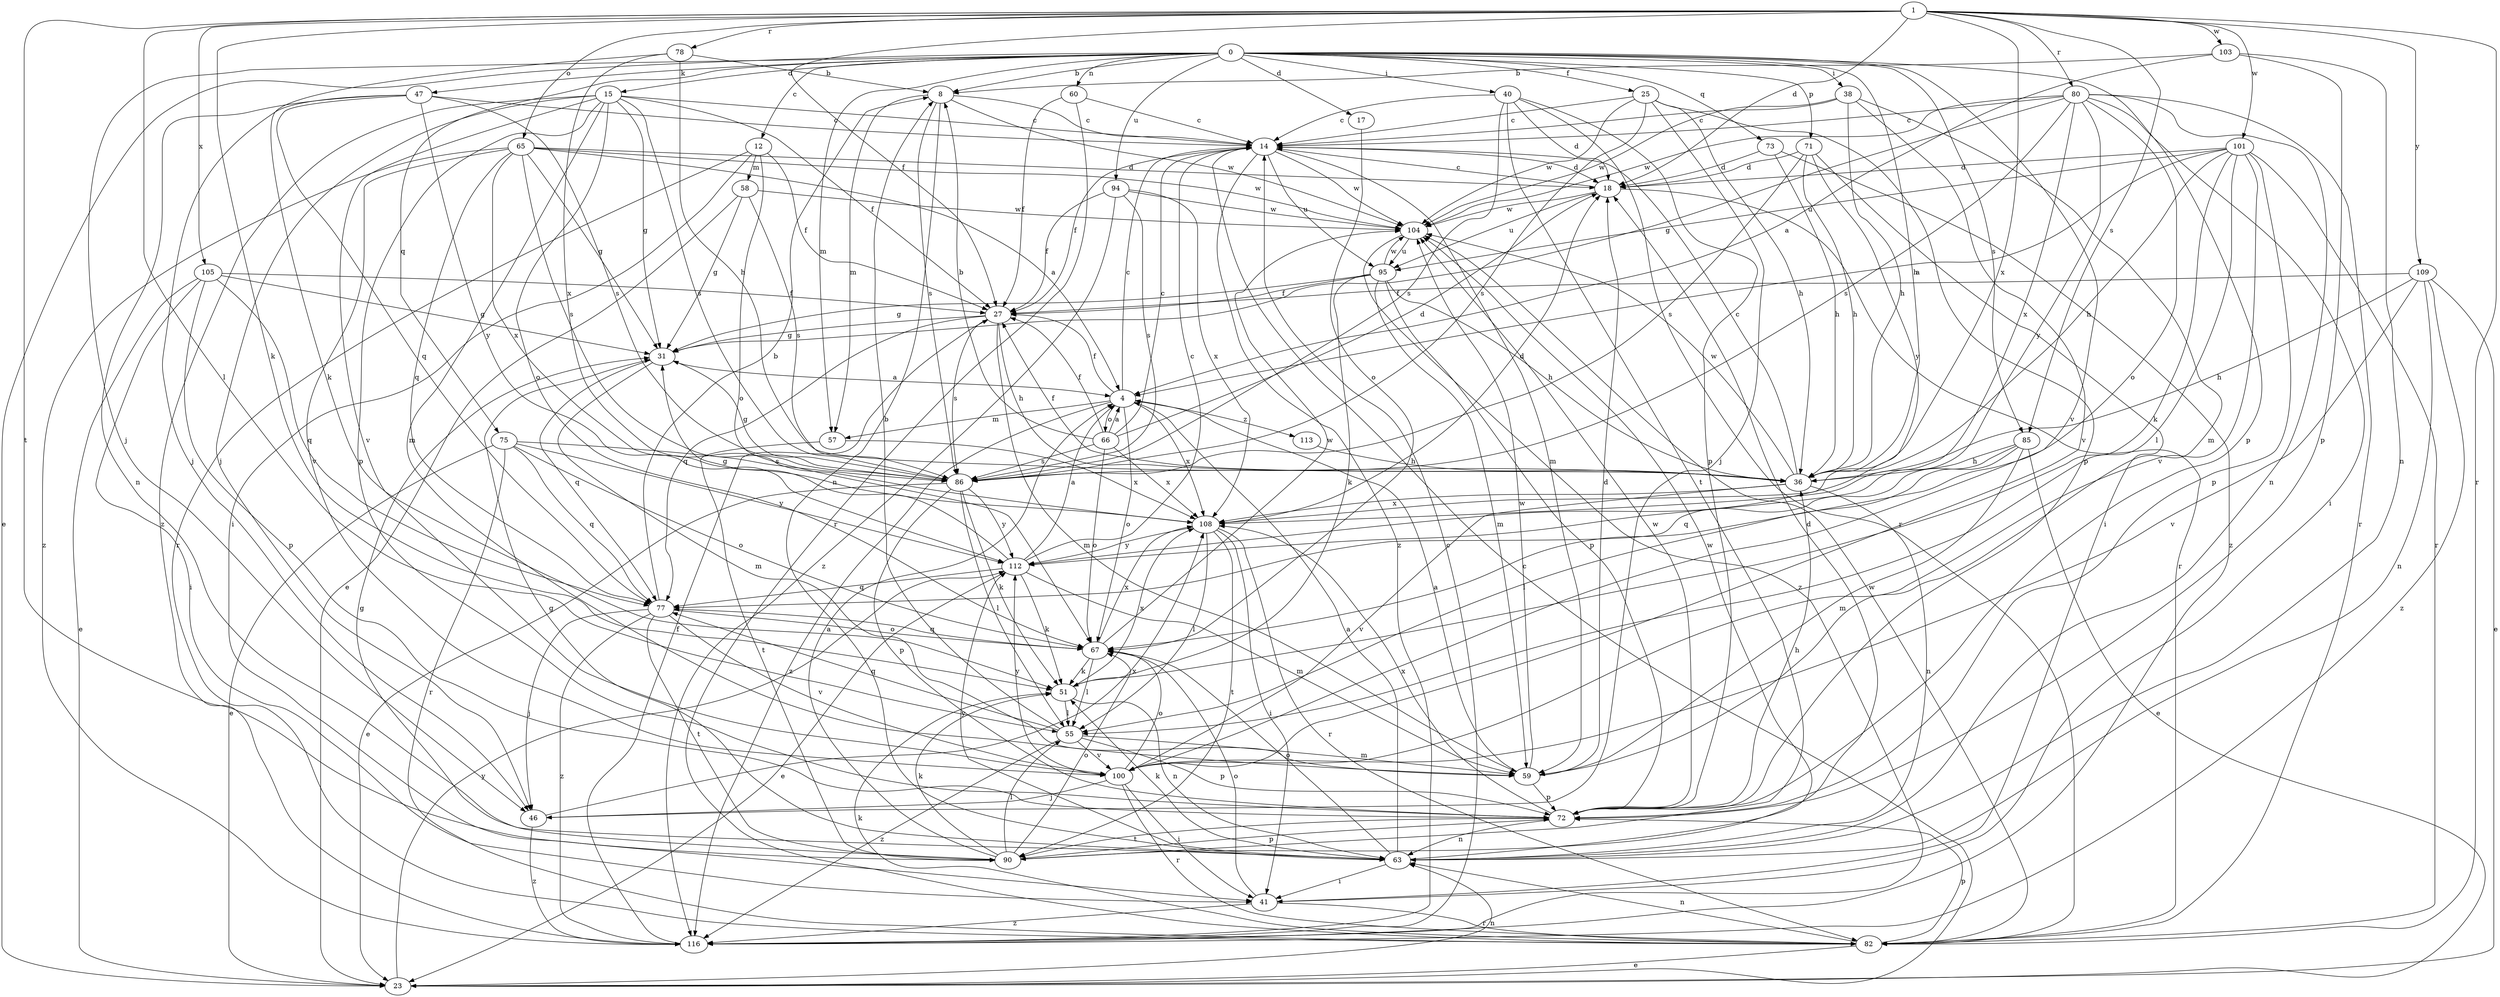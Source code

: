 strict digraph  {
0;
1;
4;
8;
12;
14;
15;
17;
18;
23;
25;
27;
31;
36;
38;
40;
41;
46;
47;
51;
55;
57;
58;
59;
60;
63;
65;
66;
67;
71;
72;
73;
75;
77;
78;
80;
82;
85;
86;
90;
94;
95;
100;
101;
103;
104;
105;
108;
109;
112;
113;
116;
0 -> 8  [label=b];
0 -> 12  [label=c];
0 -> 15  [label=d];
0 -> 17  [label=d];
0 -> 23  [label=e];
0 -> 25  [label=f];
0 -> 36  [label=h];
0 -> 38  [label=i];
0 -> 40  [label=i];
0 -> 46  [label=j];
0 -> 47  [label=k];
0 -> 57  [label=m];
0 -> 60  [label=n];
0 -> 71  [label=p];
0 -> 72  [label=p];
0 -> 73  [label=q];
0 -> 75  [label=q];
0 -> 85  [label=s];
0 -> 94  [label=u];
0 -> 100  [label=v];
1 -> 18  [label=d];
1 -> 27  [label=f];
1 -> 51  [label=k];
1 -> 55  [label=l];
1 -> 65  [label=o];
1 -> 78  [label=r];
1 -> 80  [label=r];
1 -> 82  [label=r];
1 -> 85  [label=s];
1 -> 90  [label=t];
1 -> 101  [label=w];
1 -> 103  [label=w];
1 -> 105  [label=x];
1 -> 108  [label=x];
1 -> 109  [label=y];
4 -> 14  [label=c];
4 -> 27  [label=f];
4 -> 57  [label=m];
4 -> 66  [label=o];
4 -> 67  [label=o];
4 -> 108  [label=x];
4 -> 113  [label=z];
4 -> 116  [label=z];
8 -> 14  [label=c];
8 -> 57  [label=m];
8 -> 63  [label=n];
8 -> 86  [label=s];
8 -> 104  [label=w];
12 -> 27  [label=f];
12 -> 41  [label=i];
12 -> 58  [label=m];
12 -> 67  [label=o];
12 -> 82  [label=r];
14 -> 18  [label=d];
14 -> 27  [label=f];
14 -> 59  [label=m];
14 -> 95  [label=u];
14 -> 104  [label=w];
14 -> 116  [label=z];
15 -> 14  [label=c];
15 -> 27  [label=f];
15 -> 31  [label=g];
15 -> 46  [label=j];
15 -> 59  [label=m];
15 -> 67  [label=o];
15 -> 72  [label=p];
15 -> 86  [label=s];
15 -> 100  [label=v];
15 -> 116  [label=z];
17 -> 67  [label=o];
18 -> 14  [label=c];
18 -> 82  [label=r];
18 -> 95  [label=u];
18 -> 104  [label=w];
23 -> 14  [label=c];
23 -> 63  [label=n];
23 -> 112  [label=y];
25 -> 14  [label=c];
25 -> 36  [label=h];
25 -> 46  [label=j];
25 -> 72  [label=p];
25 -> 86  [label=s];
25 -> 104  [label=w];
27 -> 31  [label=g];
27 -> 36  [label=h];
27 -> 59  [label=m];
27 -> 77  [label=q];
27 -> 86  [label=s];
31 -> 4  [label=a];
31 -> 59  [label=m];
31 -> 77  [label=q];
36 -> 14  [label=c];
36 -> 27  [label=f];
36 -> 63  [label=n];
36 -> 100  [label=v];
36 -> 104  [label=w];
36 -> 108  [label=x];
38 -> 14  [label=c];
38 -> 36  [label=h];
38 -> 59  [label=m];
38 -> 100  [label=v];
38 -> 104  [label=w];
40 -> 14  [label=c];
40 -> 18  [label=d];
40 -> 72  [label=p];
40 -> 82  [label=r];
40 -> 86  [label=s];
40 -> 90  [label=t];
41 -> 67  [label=o];
41 -> 82  [label=r];
41 -> 116  [label=z];
46 -> 108  [label=x];
46 -> 116  [label=z];
47 -> 14  [label=c];
47 -> 46  [label=j];
47 -> 63  [label=n];
47 -> 77  [label=q];
47 -> 86  [label=s];
47 -> 112  [label=y];
51 -> 55  [label=l];
51 -> 63  [label=n];
51 -> 108  [label=x];
55 -> 8  [label=b];
55 -> 59  [label=m];
55 -> 72  [label=p];
55 -> 77  [label=q];
55 -> 100  [label=v];
55 -> 116  [label=z];
57 -> 90  [label=t];
57 -> 108  [label=x];
58 -> 23  [label=e];
58 -> 31  [label=g];
58 -> 86  [label=s];
58 -> 104  [label=w];
59 -> 4  [label=a];
59 -> 18  [label=d];
59 -> 72  [label=p];
59 -> 104  [label=w];
60 -> 14  [label=c];
60 -> 27  [label=f];
60 -> 82  [label=r];
63 -> 4  [label=a];
63 -> 31  [label=g];
63 -> 41  [label=i];
63 -> 51  [label=k];
63 -> 67  [label=o];
63 -> 104  [label=w];
63 -> 112  [label=y];
65 -> 4  [label=a];
65 -> 18  [label=d];
65 -> 31  [label=g];
65 -> 77  [label=q];
65 -> 86  [label=s];
65 -> 100  [label=v];
65 -> 104  [label=w];
65 -> 108  [label=x];
65 -> 116  [label=z];
66 -> 4  [label=a];
66 -> 8  [label=b];
66 -> 14  [label=c];
66 -> 18  [label=d];
66 -> 27  [label=f];
66 -> 67  [label=o];
66 -> 86  [label=s];
66 -> 108  [label=x];
67 -> 51  [label=k];
67 -> 55  [label=l];
67 -> 77  [label=q];
67 -> 104  [label=w];
67 -> 108  [label=x];
71 -> 18  [label=d];
71 -> 36  [label=h];
71 -> 41  [label=i];
71 -> 86  [label=s];
71 -> 112  [label=y];
72 -> 36  [label=h];
72 -> 63  [label=n];
72 -> 90  [label=t];
72 -> 104  [label=w];
72 -> 108  [label=x];
73 -> 18  [label=d];
73 -> 36  [label=h];
73 -> 116  [label=z];
75 -> 23  [label=e];
75 -> 67  [label=o];
75 -> 77  [label=q];
75 -> 82  [label=r];
75 -> 86  [label=s];
75 -> 112  [label=y];
77 -> 8  [label=b];
77 -> 46  [label=j];
77 -> 67  [label=o];
77 -> 90  [label=t];
77 -> 100  [label=v];
77 -> 116  [label=z];
78 -> 8  [label=b];
78 -> 36  [label=h];
78 -> 51  [label=k];
78 -> 108  [label=x];
80 -> 14  [label=c];
80 -> 31  [label=g];
80 -> 41  [label=i];
80 -> 63  [label=n];
80 -> 67  [label=o];
80 -> 82  [label=r];
80 -> 86  [label=s];
80 -> 104  [label=w];
80 -> 108  [label=x];
80 -> 112  [label=y];
82 -> 23  [label=e];
82 -> 51  [label=k];
82 -> 63  [label=n];
82 -> 72  [label=p];
82 -> 104  [label=w];
85 -> 23  [label=e];
85 -> 36  [label=h];
85 -> 55  [label=l];
85 -> 59  [label=m];
85 -> 77  [label=q];
86 -> 23  [label=e];
86 -> 31  [label=g];
86 -> 51  [label=k];
86 -> 55  [label=l];
86 -> 72  [label=p];
86 -> 112  [label=y];
90 -> 4  [label=a];
90 -> 18  [label=d];
90 -> 31  [label=g];
90 -> 51  [label=k];
90 -> 55  [label=l];
90 -> 67  [label=o];
90 -> 72  [label=p];
94 -> 27  [label=f];
94 -> 86  [label=s];
94 -> 104  [label=w];
94 -> 108  [label=x];
94 -> 116  [label=z];
95 -> 27  [label=f];
95 -> 31  [label=g];
95 -> 36  [label=h];
95 -> 51  [label=k];
95 -> 59  [label=m];
95 -> 72  [label=p];
95 -> 104  [label=w];
100 -> 41  [label=i];
100 -> 46  [label=j];
100 -> 67  [label=o];
100 -> 82  [label=r];
100 -> 112  [label=y];
101 -> 4  [label=a];
101 -> 18  [label=d];
101 -> 36  [label=h];
101 -> 51  [label=k];
101 -> 55  [label=l];
101 -> 72  [label=p];
101 -> 82  [label=r];
101 -> 95  [label=u];
101 -> 100  [label=v];
103 -> 4  [label=a];
103 -> 8  [label=b];
103 -> 63  [label=n];
103 -> 72  [label=p];
104 -> 95  [label=u];
104 -> 116  [label=z];
105 -> 23  [label=e];
105 -> 27  [label=f];
105 -> 31  [label=g];
105 -> 41  [label=i];
105 -> 72  [label=p];
105 -> 77  [label=q];
108 -> 18  [label=d];
108 -> 41  [label=i];
108 -> 55  [label=l];
108 -> 82  [label=r];
108 -> 90  [label=t];
108 -> 112  [label=y];
109 -> 23  [label=e];
109 -> 27  [label=f];
109 -> 36  [label=h];
109 -> 63  [label=n];
109 -> 100  [label=v];
109 -> 116  [label=z];
112 -> 4  [label=a];
112 -> 14  [label=c];
112 -> 23  [label=e];
112 -> 31  [label=g];
112 -> 51  [label=k];
112 -> 59  [label=m];
112 -> 77  [label=q];
113 -> 36  [label=h];
116 -> 14  [label=c];
116 -> 27  [label=f];
}
